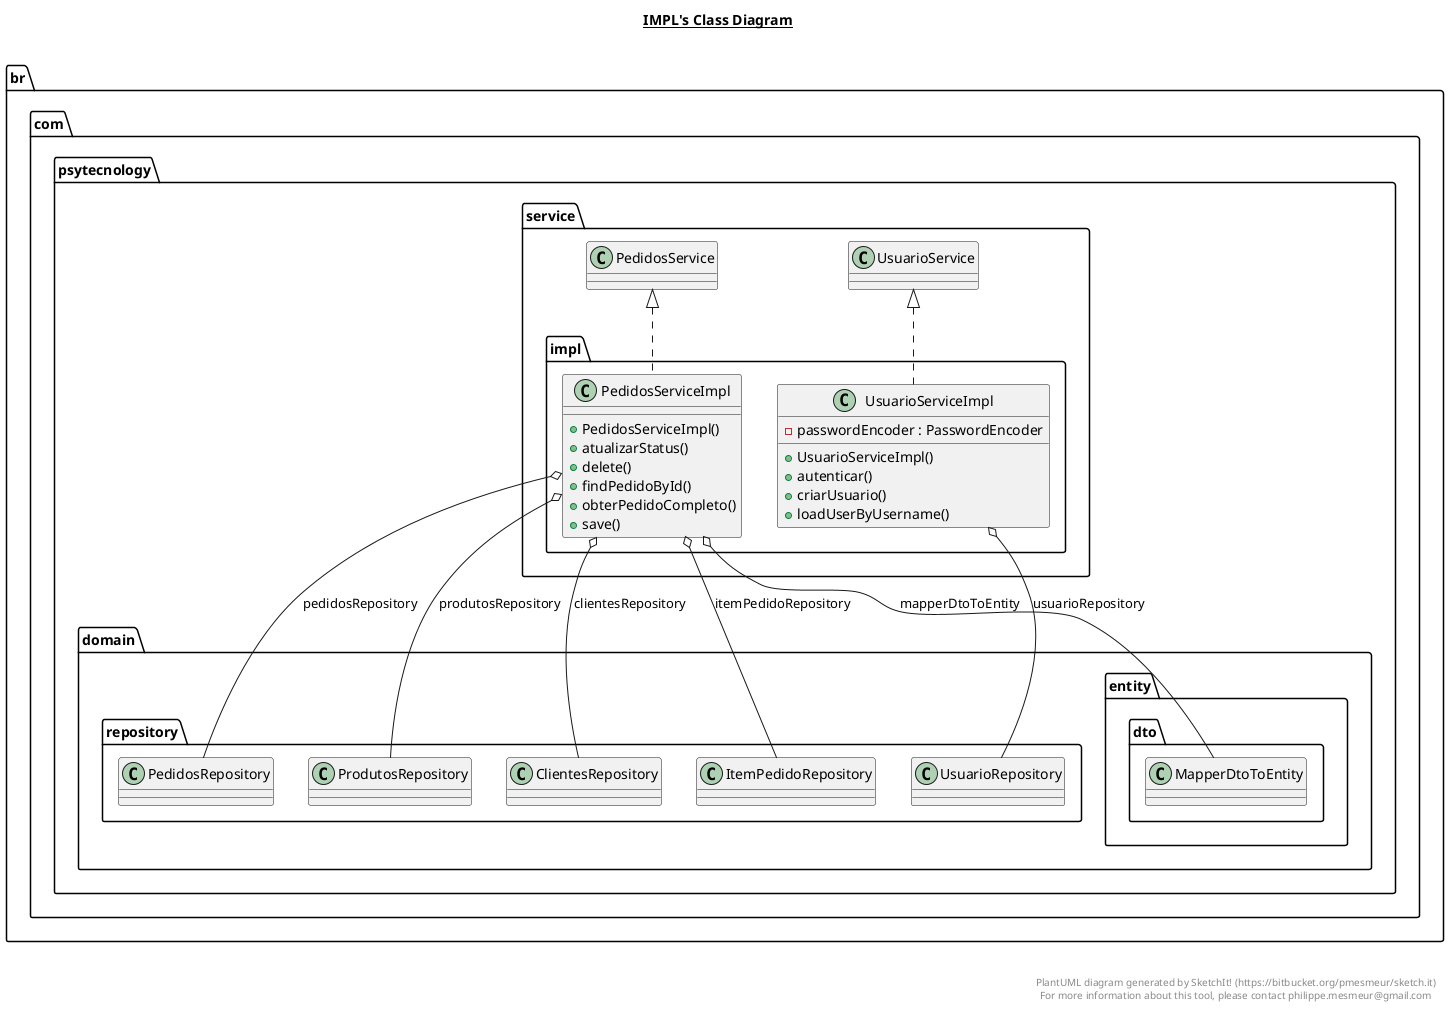 @startuml

title __IMPL's Class Diagram__\n

  namespace br.com.psytecnology {
    namespace service {
      namespace impl {
        class br.com.psytecnology.service.impl.PedidosServiceImpl {
            + PedidosServiceImpl()
            + atualizarStatus()
            + delete()
            + findPedidoById()
            + obterPedidoCompleto()
            + save()
        }
      }
    }
  }
  

  namespace br.com.psytecnology {
    namespace service {
      namespace impl {
        class br.com.psytecnology.service.impl.UsuarioServiceImpl {
            - passwordEncoder : PasswordEncoder
            + UsuarioServiceImpl()
            + autenticar()
            + criarUsuario()
            + loadUserByUsername()
        }
      }
    }
  }
  

  br.com.psytecnology.service.impl.PedidosServiceImpl .up.|> br.com.psytecnology.service.PedidosService
  br.com.psytecnology.service.impl.PedidosServiceImpl o-- br.com.psytecnology.domain.repository.ClientesRepository : clientesRepository
  br.com.psytecnology.service.impl.PedidosServiceImpl o-- br.com.psytecnology.domain.repository.ItemPedidoRepository : itemPedidoRepository
  br.com.psytecnology.service.impl.PedidosServiceImpl o-- br.com.psytecnology.domain.entity.dto.MapperDtoToEntity : mapperDtoToEntity
  br.com.psytecnology.service.impl.PedidosServiceImpl o-- br.com.psytecnology.domain.repository.PedidosRepository : pedidosRepository
  br.com.psytecnology.service.impl.PedidosServiceImpl o-- br.com.psytecnology.domain.repository.ProdutosRepository : produtosRepository
  br.com.psytecnology.service.impl.UsuarioServiceImpl .up.|> br.com.psytecnology.service.UsuarioService
  br.com.psytecnology.service.impl.UsuarioServiceImpl o-- br.com.psytecnology.domain.repository.UsuarioRepository : usuarioRepository


right footer


PlantUML diagram generated by SketchIt! (https://bitbucket.org/pmesmeur/sketch.it)
For more information about this tool, please contact philippe.mesmeur@gmail.com
endfooter

@enduml
